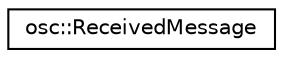 digraph "Graphical Class Hierarchy"
{
 // LATEX_PDF_SIZE
  edge [fontname="Helvetica",fontsize="10",labelfontname="Helvetica",labelfontsize="10"];
  node [fontname="Helvetica",fontsize="10",shape=record];
  rankdir="LR";
  Node0 [label="osc::ReceivedMessage",height=0.2,width=0.4,color="black", fillcolor="white", style="filled",URL="$classosc_1_1ReceivedMessage.html",tooltip=" "];
}
